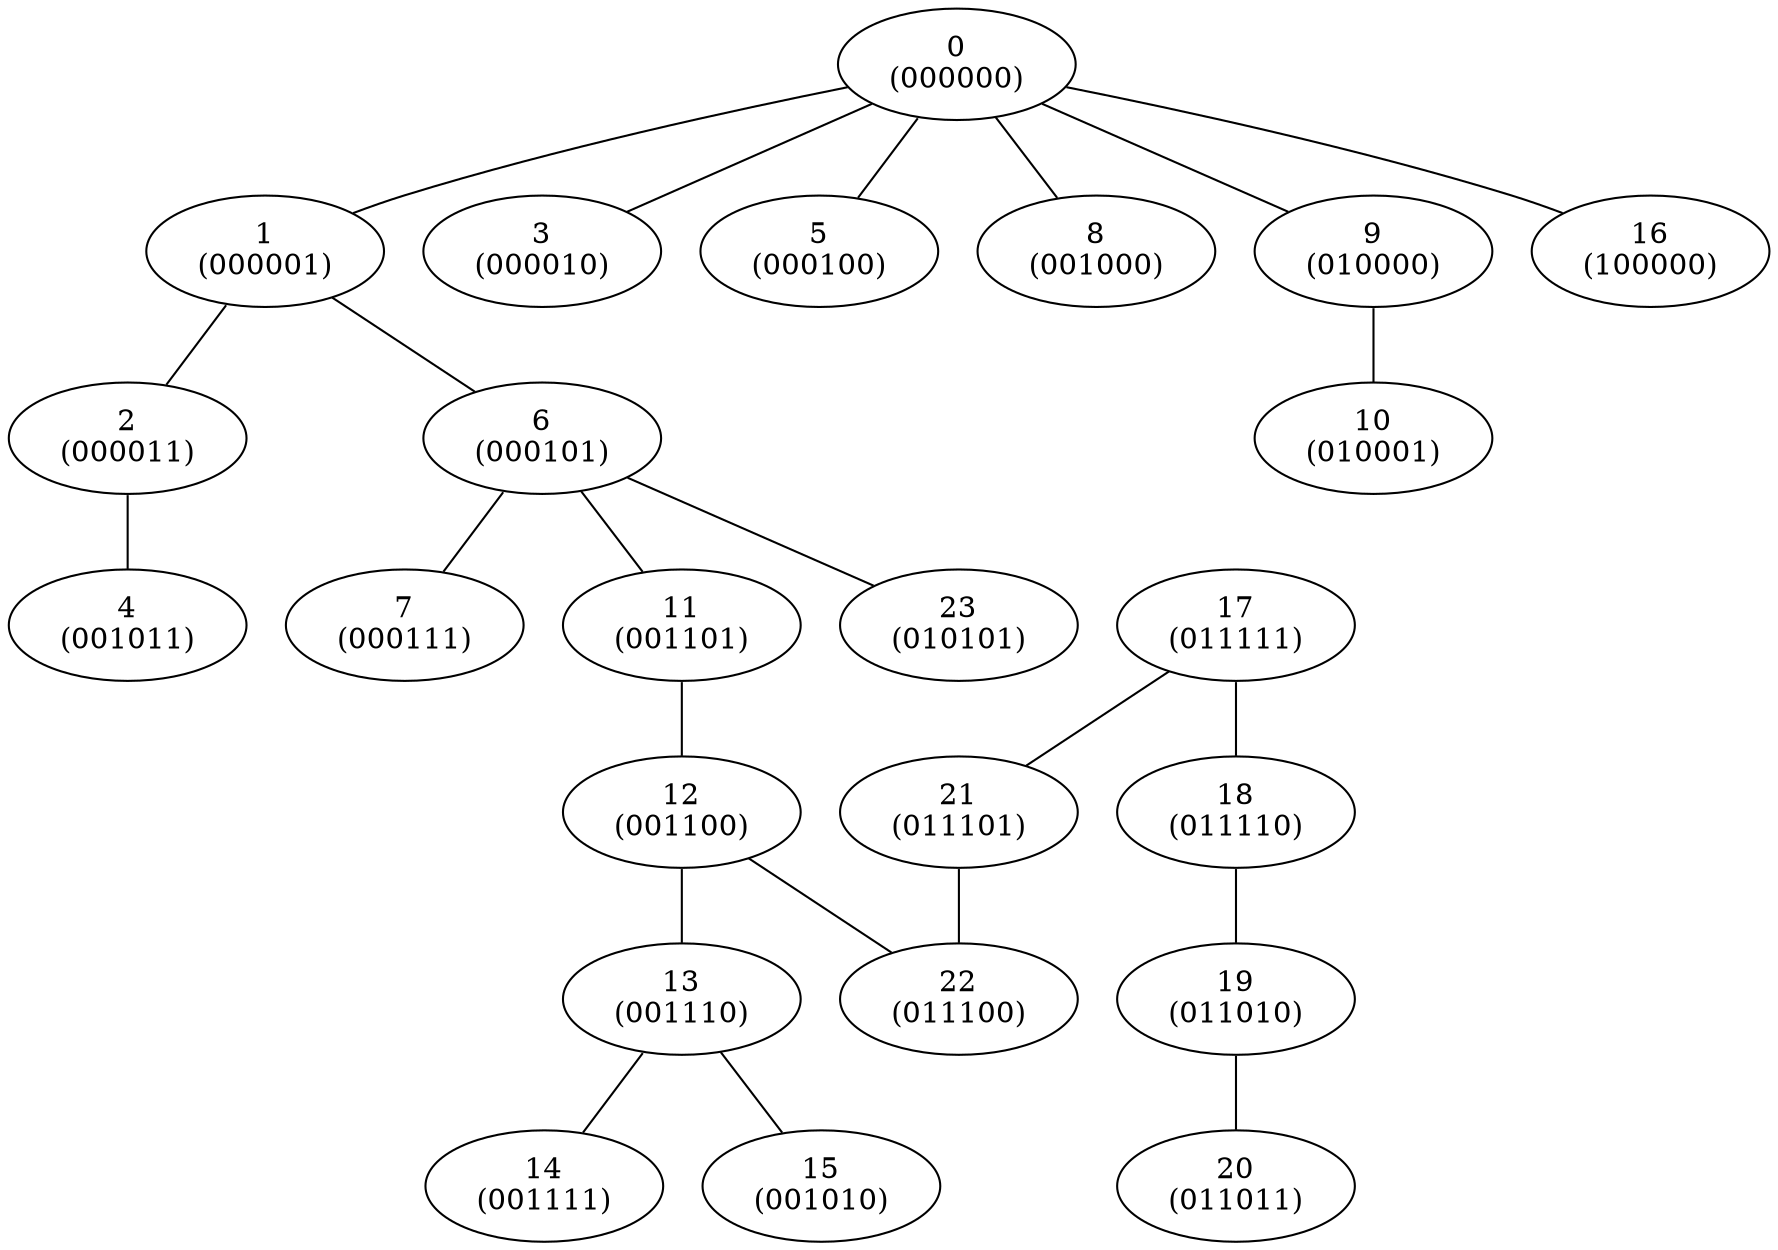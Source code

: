 graph fsm {
"0\n(000000)"--"1\n(000001)";
"0\n(000000)"--"3\n(000010)";
"0\n(000000)"--"5\n(000100)";
"0\n(000000)"--"8\n(001000)";
"0\n(000000)"--"9\n(010000)";
"0\n(000000)"--"16\n(100000)";
"1\n(000001)"--"2\n(000011)";
"1\n(000001)"--"6\n(000101)";
"2\n(000011)"--"4\n(001011)";
"6\n(000101)"--"7\n(000111)";
"6\n(000101)"--"11\n(001101)";
"6\n(000101)"--"23\n(010101)";
"9\n(010000)"--"10\n(010001)";
"11\n(001101)"--"12\n(001100)";
"12\n(001100)"--"13\n(001110)";
"12\n(001100)"--"22\n(011100)";
"13\n(001110)"--"14\n(001111)";
"13\n(001110)"--"15\n(001010)";
"17\n(011111)"--"18\n(011110)";
"17\n(011111)"--"21\n(011101)";
"18\n(011110)"--"19\n(011010)";
"19\n(011010)"--"20\n(011011)";
"21\n(011101)"--"22\n(011100)";
}
